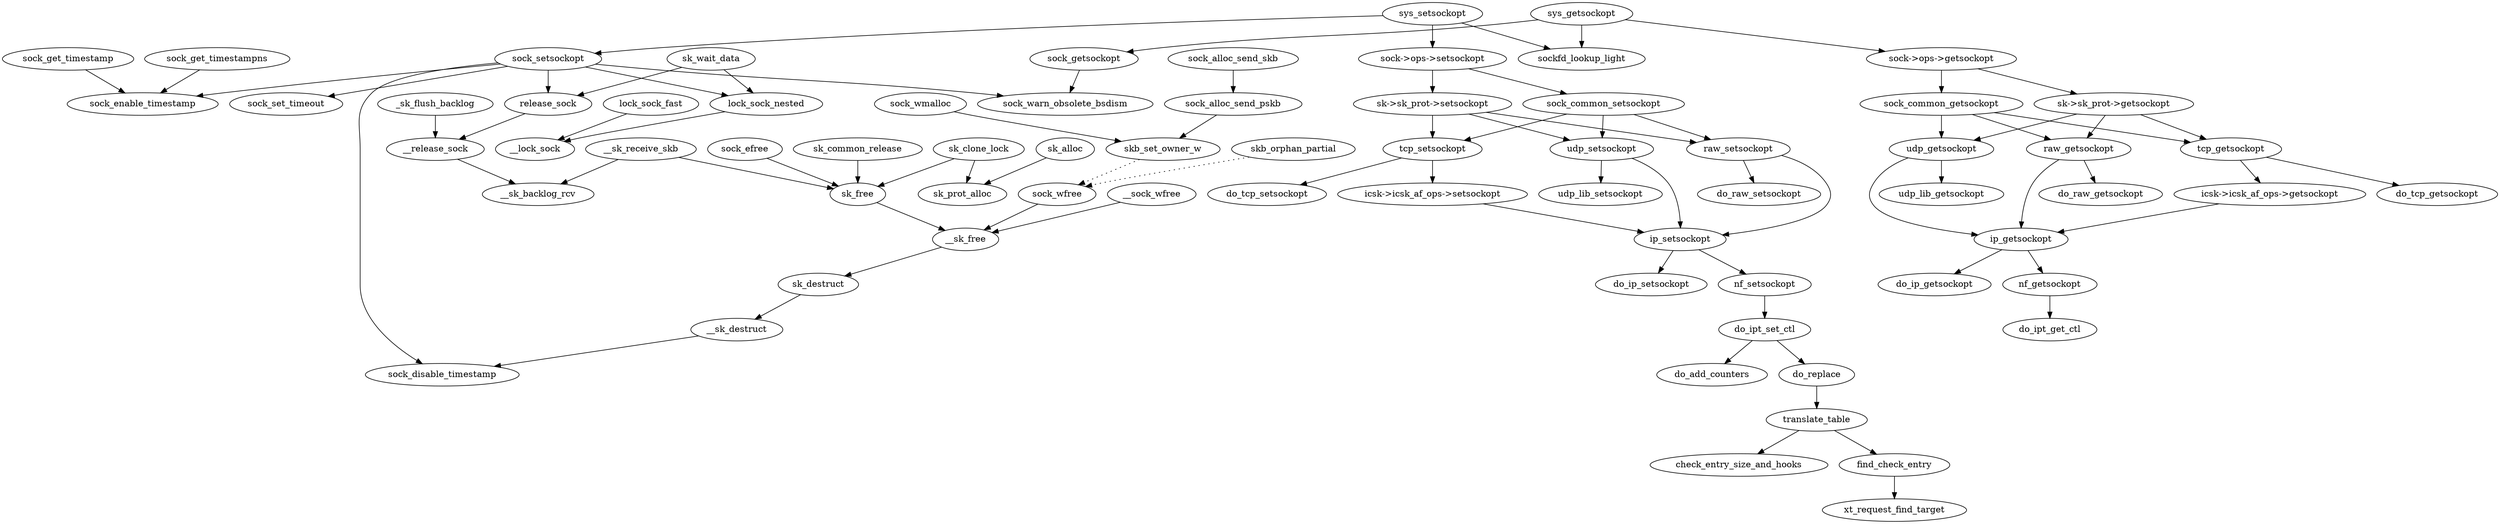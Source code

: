 digraph callgraph {
"sock_getsockopt" -> "sock_warn_obsolete_bsdism" [style=solid];
"sock_wfree" -> "__sk_free" [style=solid];
"lock_sock_fast" -> "__lock_sock" [style=solid];
"__sock_wfree" -> "__sk_free" [style=solid];
"sk_destruct" -> "__sk_destruct" [style=solid];
"sock_efree" -> "sk_free" [style=solid];
"sock_get_timestamp" -> "sock_enable_timestamp" [style=solid];

"sys_setsockopt" -> "sock_setsockopt" [style=solid];
"sys_setsockopt" -> "sockfd_lookup_light" [style=solid];
"sys_setsockopt" -> "sock->ops->setsockopt" [style=solid];
"sock->ops->setsockopt" -> "sock_common_setsockopt" [style=solid];
"sock->ops->setsockopt" -> "sk->sk_prot->setsockopt" [style=solid];
"sock_common_setsockopt" -> "tcp_setsockopt" [style=solid];
"sock_common_setsockopt" -> "udp_setsockopt" [style=solid];
"sock_common_setsockopt" -> "raw_setsockopt" [style=solid];
"sk->sk_prot->setsockopt" -> "tcp_setsockopt" [style=solid];
"sk->sk_prot->setsockopt" -> "udp_setsockopt" [style=solid];
"sk->sk_prot->setsockopt" -> "raw_setsockopt" [style=solid];
"tcp_setsockopt" -> "icsk->icsk_af_ops->setsockopt" [style=solid];
"tcp_setsockopt" -> "do_tcp_setsockopt" [style=solid];
"icsk->icsk_af_ops->setsockopt" -> "ip_setsockopt" [style=solid];
"udp_setsockopt" -> "udp_lib_setsockopt" [style=solid];
"udp_setsockopt" -> "ip_setsockopt" [style=solid];
"raw_setsockopt" -> "do_raw_setsockopt" [style=solid];
"raw_setsockopt" -> "ip_setsockopt" [style=solid];
"ip_setsockopt" -> "do_ip_setsockopt" [style=solid];
"ip_setsockopt" -> "nf_setsockopt" [style=solid];
"nf_setsockopt" -> "do_ipt_set_ctl" [style=solid];
"do_ipt_set_ctl" -> "do_add_counters" [style=solid];
"do_ipt_set_ctl" -> "do_replace" [style=solid];
"do_replace" -> "translate_table" [style=solid];
"translate_table" -> "check_entry_size_and_hooks" [style=solid];
"translate_table" -> "find_check_entry" [style=solid];
"find_check_entry" -> "xt_request_find_target" [style=solid];


"sys_getsockopt" -> "sock_getsockopt" [style=solid];
"sys_getsockopt" -> "sockfd_lookup_light" [style=solid];
"sys_getsockopt" -> "sock->ops->getsockopt" [style=solid];
"sock->ops->getsockopt" -> "sock_common_getsockopt" [style=solid];
"sock->ops->getsockopt" -> "sk->sk_prot->getsockopt" [style=solid];
"sock_common_getsockopt" -> "tcp_getsockopt" [style=solid];
"sock_common_getsockopt" -> "udp_getsockopt" [style=solid];
"sock_common_getsockopt" -> "raw_getsockopt" [style=solid];
"sk->sk_prot->getsockopt" -> "tcp_getsockopt" [style=solid];
"sk->sk_prot->getsockopt" -> "udp_getsockopt" [style=solid];
"sk->sk_prot->getsockopt" -> "raw_getsockopt" [style=solid];
"tcp_getsockopt" -> "icsk->icsk_af_ops->getsockopt" [style=solid];
"tcp_getsockopt" -> "do_tcp_getsockopt" [style=solid];
"icsk->icsk_af_ops->getsockopt" -> "ip_getsockopt" [style=solid];
"udp_getsockopt" -> "udp_lib_getsockopt" [style=solid];
"udp_getsockopt" -> "ip_getsockopt" [style=solid];
"raw_getsockopt" -> "do_raw_getsockopt" [style=solid];
"raw_getsockopt" -> "ip_getsockopt" [style=solid];
"ip_getsockopt" -> "do_ip_getsockopt" [style=solid];
"ip_getsockopt" -> "nf_getsockopt" [style=solid];
"nf_getsockopt" -> "do_ipt_get_ctl" [style=solid];

"sock_setsockopt" -> "sock_enable_timestamp" [style=solid];
"sock_setsockopt" -> "sock_set_timeout" [style=solid];
"sock_setsockopt" -> "sock_warn_obsolete_bsdism" [style=solid];
"sock_setsockopt" -> "lock_sock_nested" [style=solid];
"sock_setsockopt" -> "sock_disable_timestamp" [style=solid];
"sock_setsockopt" -> "release_sock" [style=solid];
"_sk_flush_backlog" -> "__release_sock" [style=solid];
"sk_common_release" -> "sk_free" [style=solid];
"sock_alloc_send_skb" -> "sock_alloc_send_pskb" [style=solid];
"lock_sock_nested" -> "__lock_sock" [style=solid];
"sock_alloc_send_pskb" -> "skb_set_owner_w" [style=solid];
"sk_free" -> "__sk_free" [style=solid];
"sock_get_timestampns" -> "sock_enable_timestamp" [style=solid];
"skb_set_owner_w" -> "sock_wfree" [style=dotted];
"__sk_free" -> "sk_destruct" [style=solid];
"__sk_destruct" -> "sock_disable_timestamp" [style=solid];
"sock_wmalloc" -> "skb_set_owner_w" [style=solid];
"sk_clone_lock" -> "sk_free" [style=solid];
"sk_clone_lock" -> "sk_prot_alloc" [style=solid];
"sk_alloc" -> "sk_prot_alloc" [style=solid];
"__sk_receive_skb" -> "sk_free" [style=solid];
"__sk_receive_skb" -> "__sk_backlog_rcv" [style=solid];
"__release_sock" -> "__sk_backlog_rcv" [style=solid];
"release_sock" -> "__release_sock" [style=solid];
"sk_wait_data" -> "release_sock" [style=solid];
"sk_wait_data" -> "lock_sock_nested" [style=solid];
"skb_orphan_partial" -> "sock_wfree" [style=dotted];
}
